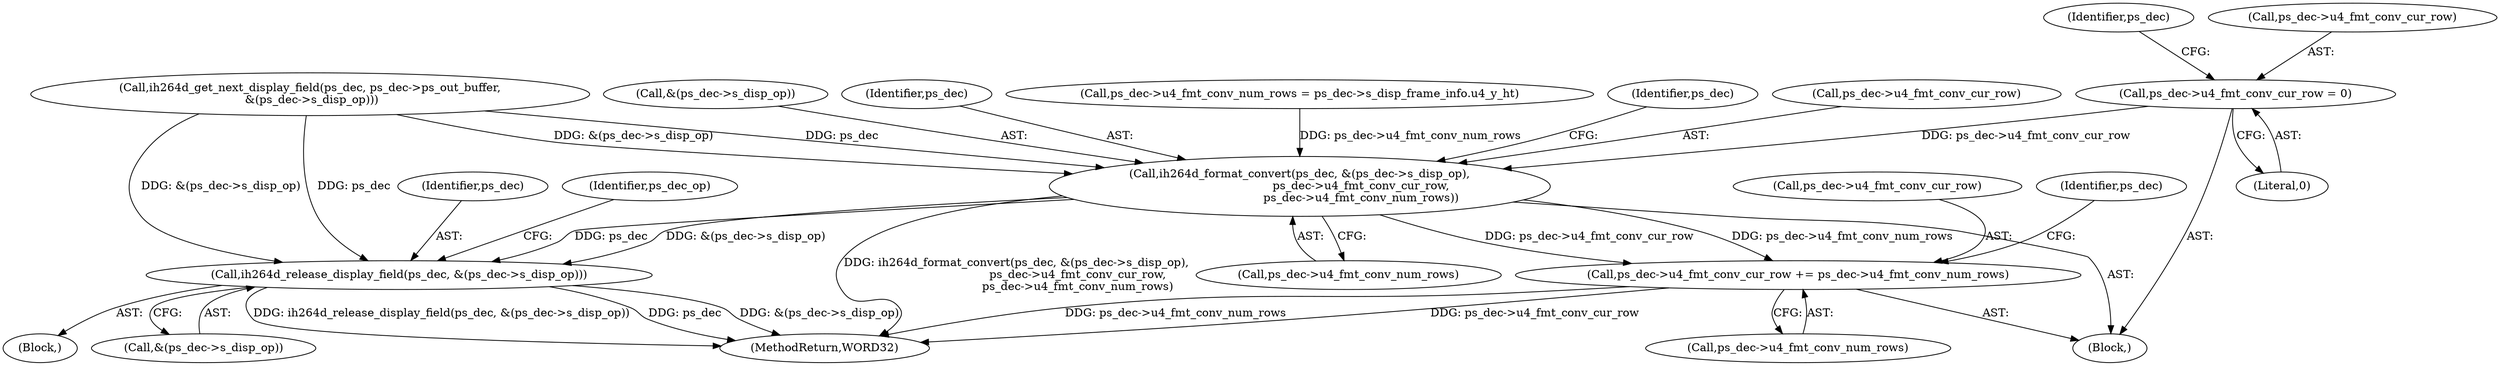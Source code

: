 digraph "0_Android_326fe991a4b7971e8aeaf4ac775491dd8abd85bb@pointer" {
"1000731" [label="(Call,ps_dec->u4_fmt_conv_cur_row = 0)"];
"1000745" [label="(Call,ih264d_format_convert(ps_dec, &(ps_dec->s_disp_op),\n                                  ps_dec->u4_fmt_conv_cur_row,\n                                  ps_dec->u4_fmt_conv_num_rows))"];
"1000757" [label="(Call,ps_dec->u4_fmt_conv_cur_row += ps_dec->u4_fmt_conv_num_rows)"];
"1000769" [label="(Call,ih264d_release_display_field(ps_dec, &(ps_dec->s_disp_op)))"];
"1000731" [label="(Call,ps_dec->u4_fmt_conv_cur_row = 0)"];
"1000758" [label="(Call,ps_dec->u4_fmt_conv_cur_row)"];
"1000751" [label="(Call,ps_dec->u4_fmt_conv_cur_row)"];
"1000730" [label="(Block,)"];
"1000747" [label="(Call,&(ps_dec->s_disp_op))"];
"1000746" [label="(Identifier,ps_dec)"];
"1000761" [label="(Call,ps_dec->u4_fmt_conv_num_rows)"];
"1000771" [label="(Call,&(ps_dec->s_disp_op))"];
"1000745" [label="(Call,ih264d_format_convert(ps_dec, &(ps_dec->s_disp_op),\n                                  ps_dec->u4_fmt_conv_cur_row,\n                                  ps_dec->u4_fmt_conv_num_rows))"];
"1000754" [label="(Call,ps_dec->u4_fmt_conv_num_rows)"];
"1000735" [label="(Literal,0)"];
"1000769" [label="(Call,ih264d_release_display_field(ps_dec, &(ps_dec->s_disp_op)))"];
"1002147" [label="(MethodReturn,WORD32)"];
"1000712" [label="(Block,)"];
"1000757" [label="(Call,ps_dec->u4_fmt_conv_cur_row += ps_dec->u4_fmt_conv_num_rows)"];
"1000738" [label="(Identifier,ps_dec)"];
"1000736" [label="(Call,ps_dec->u4_fmt_conv_num_rows = ps_dec->s_disp_frame_info.u4_y_ht)"];
"1000770" [label="(Identifier,ps_dec)"];
"1000732" [label="(Call,ps_dec->u4_fmt_conv_cur_row)"];
"1000777" [label="(Identifier,ps_dec_op)"];
"1000713" [label="(Call,ih264d_get_next_display_field(ps_dec, ps_dec->ps_out_buffer,\n &(ps_dec->s_disp_op)))"];
"1000759" [label="(Identifier,ps_dec)"];
"1000766" [label="(Identifier,ps_dec)"];
"1000731" -> "1000730"  [label="AST: "];
"1000731" -> "1000735"  [label="CFG: "];
"1000732" -> "1000731"  [label="AST: "];
"1000735" -> "1000731"  [label="AST: "];
"1000738" -> "1000731"  [label="CFG: "];
"1000731" -> "1000745"  [label="DDG: ps_dec->u4_fmt_conv_cur_row"];
"1000745" -> "1000730"  [label="AST: "];
"1000745" -> "1000754"  [label="CFG: "];
"1000746" -> "1000745"  [label="AST: "];
"1000747" -> "1000745"  [label="AST: "];
"1000751" -> "1000745"  [label="AST: "];
"1000754" -> "1000745"  [label="AST: "];
"1000759" -> "1000745"  [label="CFG: "];
"1000745" -> "1002147"  [label="DDG: ih264d_format_convert(ps_dec, &(ps_dec->s_disp_op),\n                                  ps_dec->u4_fmt_conv_cur_row,\n                                  ps_dec->u4_fmt_conv_num_rows)"];
"1000713" -> "1000745"  [label="DDG: ps_dec"];
"1000713" -> "1000745"  [label="DDG: &(ps_dec->s_disp_op)"];
"1000736" -> "1000745"  [label="DDG: ps_dec->u4_fmt_conv_num_rows"];
"1000745" -> "1000757"  [label="DDG: ps_dec->u4_fmt_conv_num_rows"];
"1000745" -> "1000757"  [label="DDG: ps_dec->u4_fmt_conv_cur_row"];
"1000745" -> "1000769"  [label="DDG: ps_dec"];
"1000745" -> "1000769"  [label="DDG: &(ps_dec->s_disp_op)"];
"1000757" -> "1000730"  [label="AST: "];
"1000757" -> "1000761"  [label="CFG: "];
"1000758" -> "1000757"  [label="AST: "];
"1000761" -> "1000757"  [label="AST: "];
"1000766" -> "1000757"  [label="CFG: "];
"1000757" -> "1002147"  [label="DDG: ps_dec->u4_fmt_conv_cur_row"];
"1000757" -> "1002147"  [label="DDG: ps_dec->u4_fmt_conv_num_rows"];
"1000769" -> "1000712"  [label="AST: "];
"1000769" -> "1000771"  [label="CFG: "];
"1000770" -> "1000769"  [label="AST: "];
"1000771" -> "1000769"  [label="AST: "];
"1000777" -> "1000769"  [label="CFG: "];
"1000769" -> "1002147"  [label="DDG: ih264d_release_display_field(ps_dec, &(ps_dec->s_disp_op))"];
"1000769" -> "1002147"  [label="DDG: ps_dec"];
"1000769" -> "1002147"  [label="DDG: &(ps_dec->s_disp_op)"];
"1000713" -> "1000769"  [label="DDG: ps_dec"];
"1000713" -> "1000769"  [label="DDG: &(ps_dec->s_disp_op)"];
}

